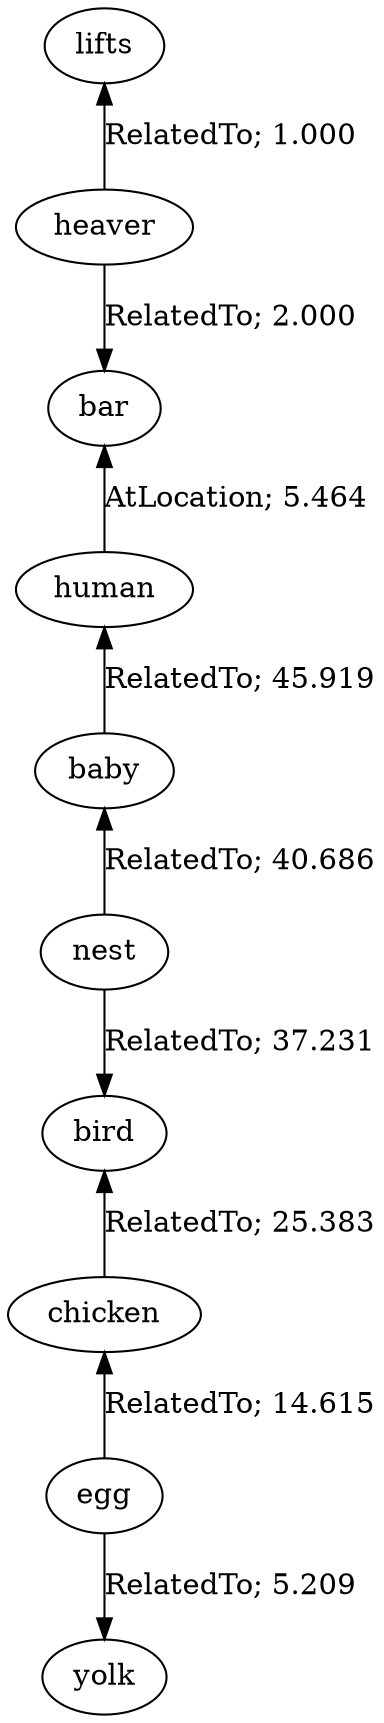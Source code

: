 // The path the concepts from "lifts" to "yolk".Path Length: 9; Weight Sum: 177.50729106090466; Average Weight: 19.723032340100517
digraph "10_a---lifts-yolk---PLen9_WSum177.507_WAvg19.723" {
	0 [label=lifts]
	1 [label=heaver]
	2 [label=bar]
	3 [label=human]
	4 [label=baby]
	5 [label=nest]
	6 [label=bird]
	7 [label=chicken]
	8 [label=egg]
	9 [label=yolk]
	0 -> 1 [label="RelatedTo; 1.000" dir=back weight=1.000]
	1 -> 2 [label="RelatedTo; 2.000" dir=forward weight=2.000]
	2 -> 3 [label="AtLocation; 5.464" dir=back weight=5.464]
	3 -> 4 [label="RelatedTo; 45.919" dir=back weight=45.919]
	4 -> 5 [label="RelatedTo; 40.686" dir=back weight=40.686]
	5 -> 6 [label="RelatedTo; 37.231" dir=forward weight=37.231]
	6 -> 7 [label="RelatedTo; 25.383" dir=back weight=25.383]
	7 -> 8 [label="RelatedTo; 14.615" dir=back weight=14.615]
	8 -> 9 [label="RelatedTo; 5.209" dir=forward weight=5.209]
}
